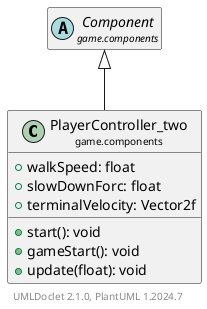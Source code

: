 @startuml
    set namespaceSeparator none
    hide empty fields
    hide empty methods

    class "<size:14>PlayerController_two\n<size:10>game.components" as game.components.PlayerController_two [[PlayerController_two.html]] {
        +walkSpeed: float
        +slowDownForc: float
        +terminalVelocity: Vector2f
        +start(): void
        +gameStart(): void
        +update(float): void
    }

    abstract class "<size:14>Component\n<size:10>game.components" as game.components.Component [[Component.html]]

    game.components.Component <|-- game.components.PlayerController_two

    center footer UMLDoclet 2.1.0, PlantUML %version()
@enduml
